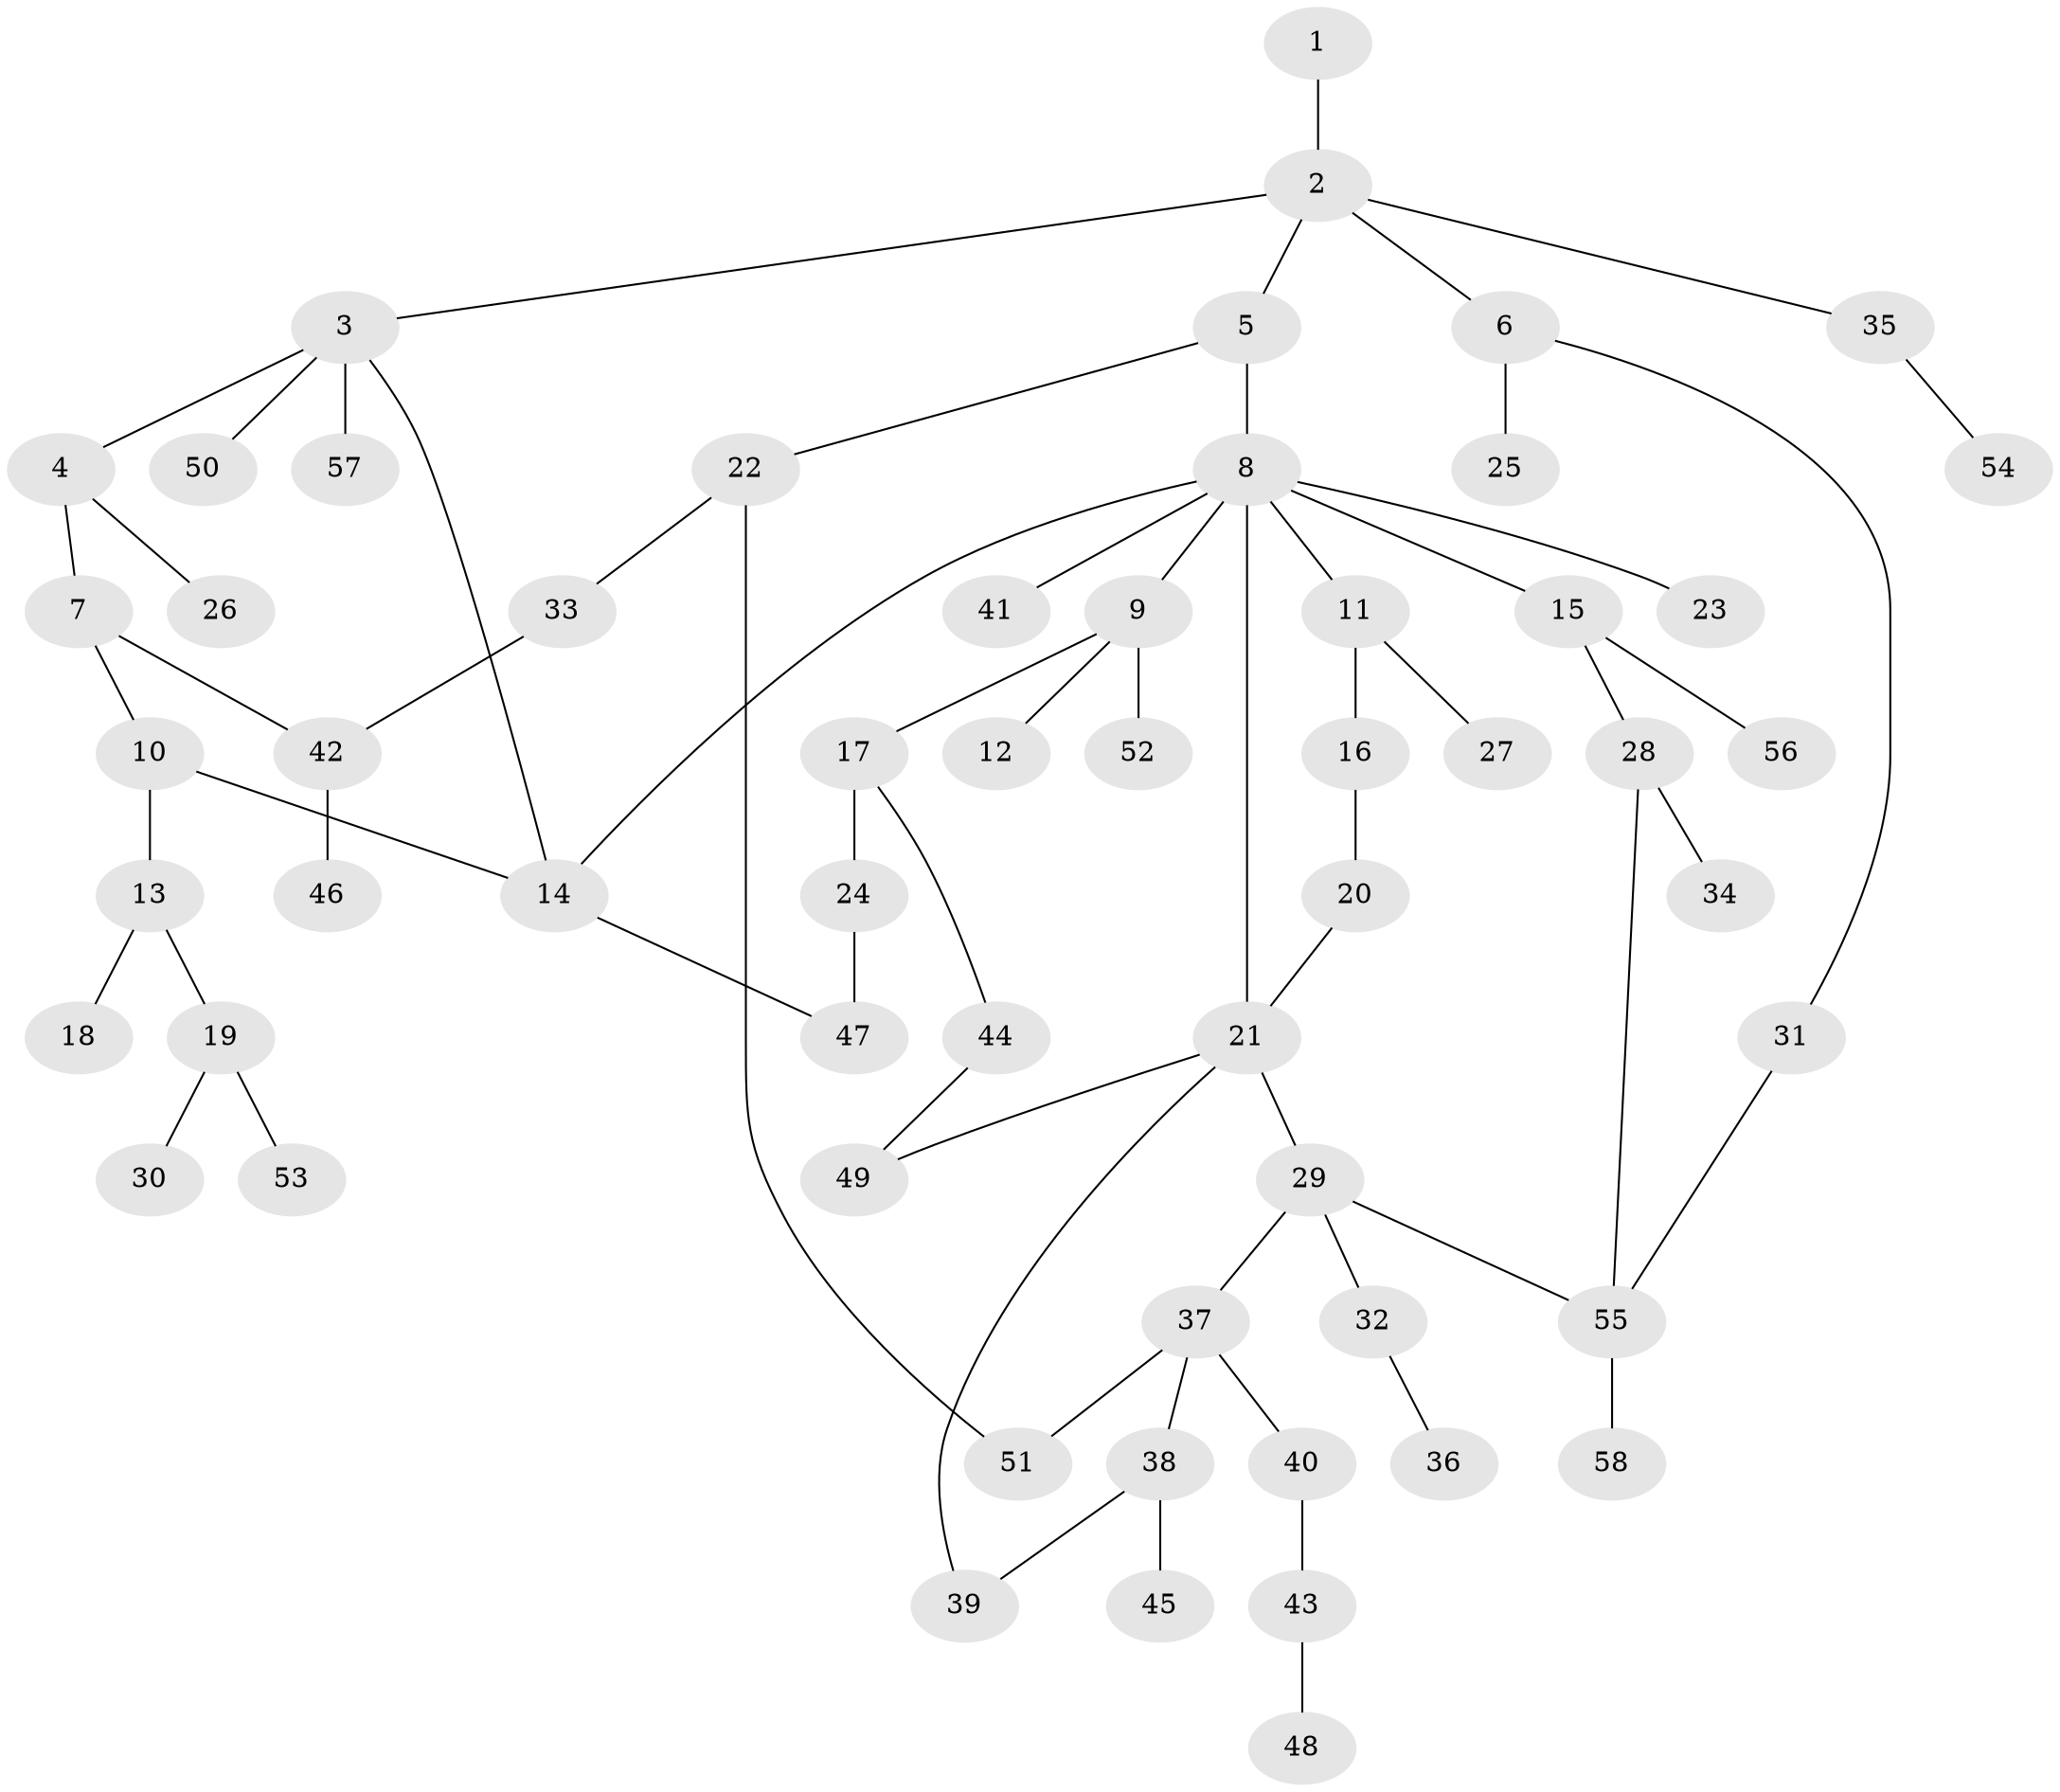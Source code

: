 // coarse degree distribution, {1: 0.7058823529411765, 4: 0.11764705882352941, 3: 0.058823529411764705, 7: 0.058823529411764705, 6: 0.058823529411764705}
// Generated by graph-tools (version 1.1) at 2025/44/03/04/25 21:44:48]
// undirected, 58 vertices, 67 edges
graph export_dot {
graph [start="1"]
  node [color=gray90,style=filled];
  1;
  2;
  3;
  4;
  5;
  6;
  7;
  8;
  9;
  10;
  11;
  12;
  13;
  14;
  15;
  16;
  17;
  18;
  19;
  20;
  21;
  22;
  23;
  24;
  25;
  26;
  27;
  28;
  29;
  30;
  31;
  32;
  33;
  34;
  35;
  36;
  37;
  38;
  39;
  40;
  41;
  42;
  43;
  44;
  45;
  46;
  47;
  48;
  49;
  50;
  51;
  52;
  53;
  54;
  55;
  56;
  57;
  58;
  1 -- 2;
  2 -- 3;
  2 -- 5;
  2 -- 6;
  2 -- 35;
  3 -- 4;
  3 -- 14;
  3 -- 50;
  3 -- 57;
  4 -- 7;
  4 -- 26;
  5 -- 8;
  5 -- 22;
  6 -- 25;
  6 -- 31;
  7 -- 10;
  7 -- 42;
  8 -- 9;
  8 -- 11;
  8 -- 15;
  8 -- 23;
  8 -- 41;
  8 -- 21;
  8 -- 14;
  9 -- 12;
  9 -- 17;
  9 -- 52;
  10 -- 13;
  10 -- 14;
  11 -- 16;
  11 -- 27;
  13 -- 18;
  13 -- 19;
  14 -- 47;
  15 -- 28;
  15 -- 56;
  16 -- 20;
  17 -- 24;
  17 -- 44;
  19 -- 30;
  19 -- 53;
  20 -- 21;
  21 -- 29;
  21 -- 49;
  21 -- 39;
  22 -- 33;
  22 -- 51;
  24 -- 47;
  28 -- 34;
  28 -- 55;
  29 -- 32;
  29 -- 37;
  29 -- 55;
  31 -- 55;
  32 -- 36;
  33 -- 42;
  35 -- 54;
  37 -- 38;
  37 -- 40;
  37 -- 51;
  38 -- 39;
  38 -- 45;
  40 -- 43;
  42 -- 46;
  43 -- 48;
  44 -- 49;
  55 -- 58;
}
